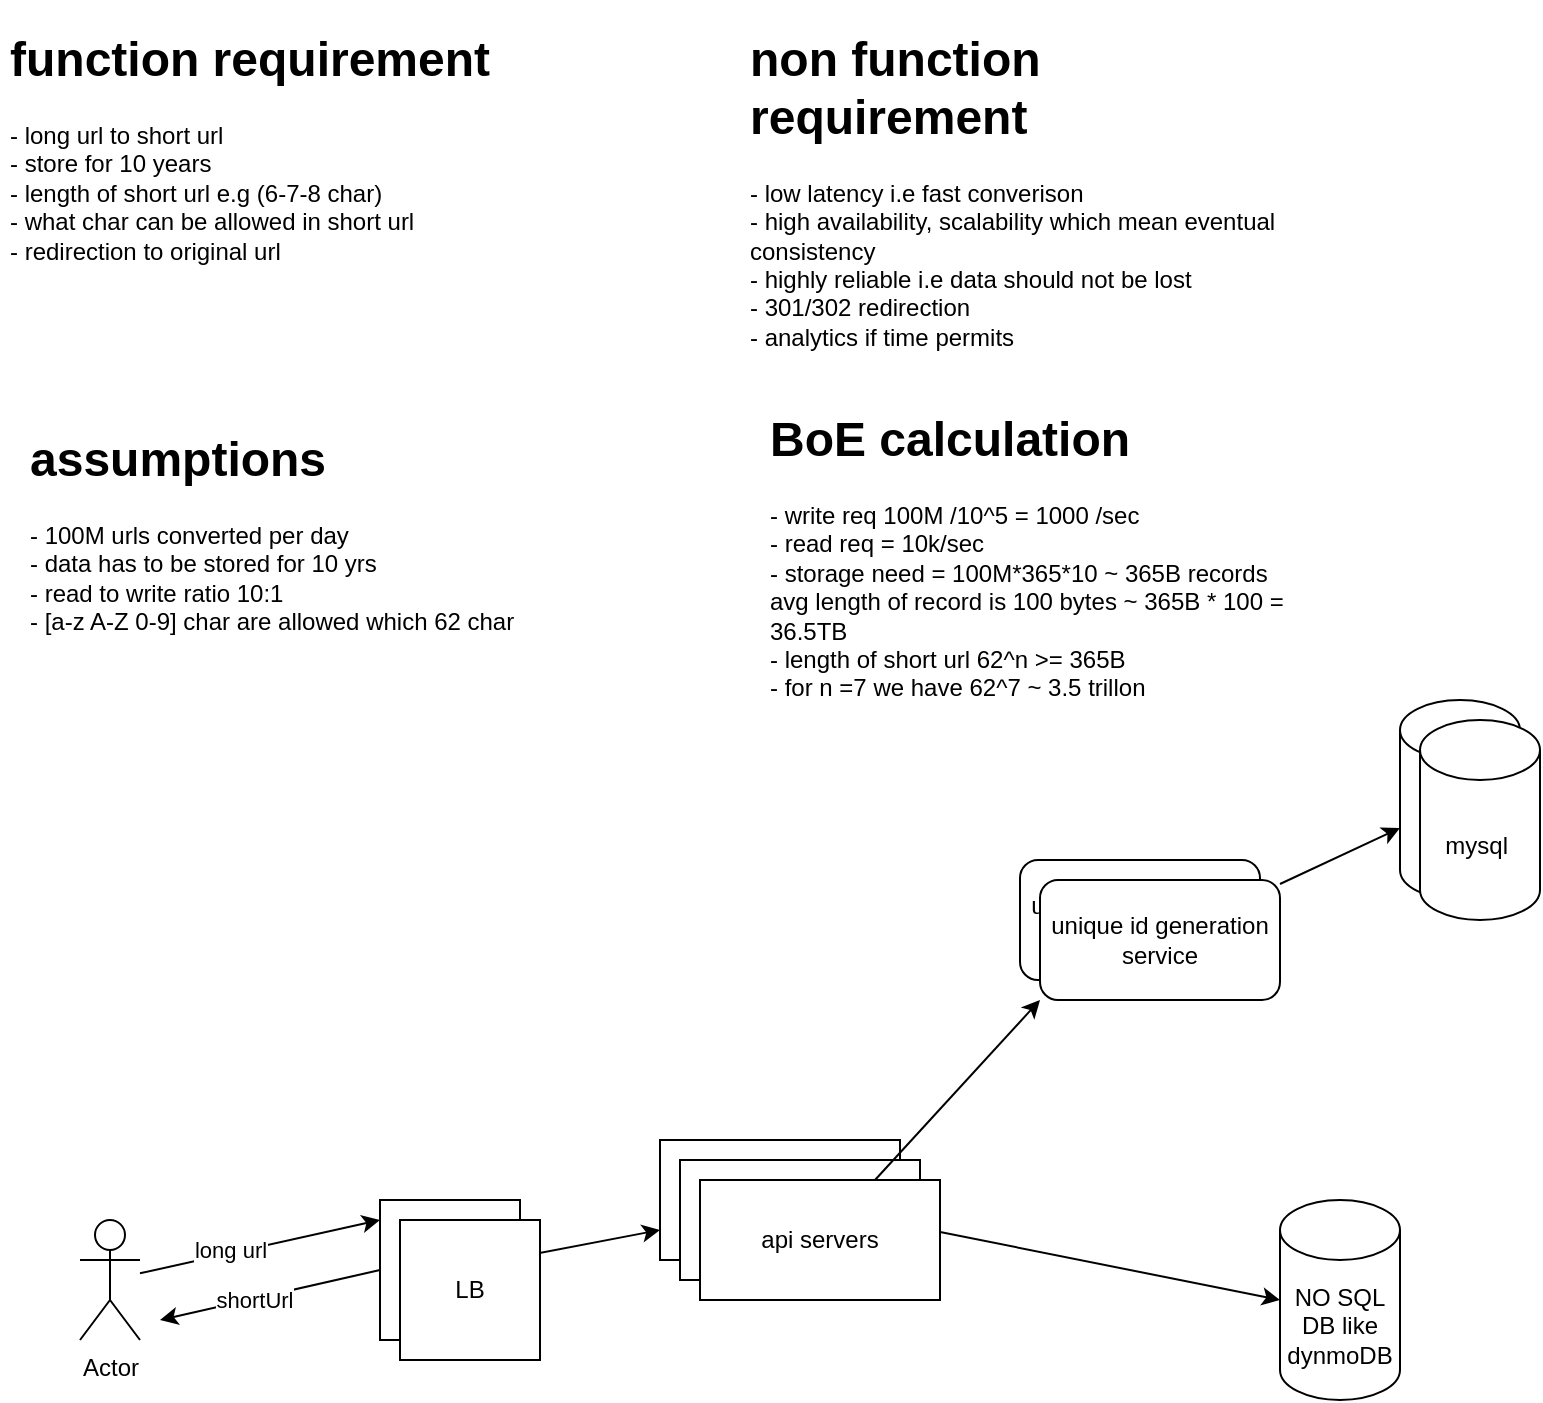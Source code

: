 <mxfile>
    <diagram id="E-xEQBUSB-vokPXqntr5" name="Page-1">
        <mxGraphModel dx="974" dy="576" grid="1" gridSize="10" guides="1" tooltips="1" connect="1" arrows="1" fold="1" page="1" pageScale="1" pageWidth="850" pageHeight="1100" math="0" shadow="0">
            <root>
                <mxCell id="0"/>
                <mxCell id="1" parent="0"/>
                <mxCell id="16" value="&lt;h1&gt;function requirement&amp;nbsp;&lt;/h1&gt;&lt;div&gt;- long url to short url&lt;br&gt;&lt;/div&gt;&lt;div&gt;- store for 10 years&lt;/div&gt;&lt;div&gt;- length of short url e.g (6-7-8 char)&lt;/div&gt;&lt;div&gt;- what char can be allowed in short url&lt;/div&gt;&lt;div&gt;- redirection to original url&lt;/div&gt;" style="text;html=1;strokeColor=none;fillColor=none;spacing=5;spacingTop=-20;whiteSpace=wrap;overflow=hidden;rounded=0;" vertex="1" parent="1">
                    <mxGeometry x="30" y="80" width="300" height="140" as="geometry"/>
                </mxCell>
                <mxCell id="17" value="&lt;h1&gt;non function requirement&amp;nbsp;&lt;/h1&gt;&lt;div&gt;- low latency i.e fast converison&amp;nbsp;&lt;/div&gt;&lt;div&gt;- high availability, scalability which mean eventual consistency&lt;/div&gt;&lt;div&gt;- highly reliable i.e data should not be lost&lt;/div&gt;&lt;div&gt;- 301/302 redirection&lt;/div&gt;&lt;div&gt;- analytics if time permits&lt;/div&gt;" style="text;html=1;strokeColor=none;fillColor=none;spacing=5;spacingTop=-20;whiteSpace=wrap;overflow=hidden;rounded=0;" vertex="1" parent="1">
                    <mxGeometry x="400" y="80" width="300" height="170" as="geometry"/>
                </mxCell>
                <mxCell id="19" value="&lt;h1&gt;assumptions&lt;/h1&gt;&lt;div&gt;- 100M urls converted per day&lt;/div&gt;&lt;div&gt;- data has to be stored for 10 yrs&lt;/div&gt;&lt;div&gt;- read to write ratio 10:1&lt;/div&gt;&lt;div&gt;- [a-z A-Z 0-9] char are allowed which 62 char&lt;/div&gt;&lt;div&gt;&lt;br&gt;&lt;/div&gt;&lt;div&gt;&lt;br&gt;&lt;/div&gt;" style="text;html=1;strokeColor=none;fillColor=none;spacing=5;spacingTop=-20;whiteSpace=wrap;overflow=hidden;rounded=0;" vertex="1" parent="1">
                    <mxGeometry x="40" y="280" width="300" height="140" as="geometry"/>
                </mxCell>
                <mxCell id="20" value="&lt;h1&gt;BoE calculation&lt;/h1&gt;&lt;div&gt;- write req 100M /10^5 = 1000 /sec&amp;nbsp;&lt;/div&gt;&lt;div&gt;- read req = 10k/sec&lt;/div&gt;&lt;div&gt;- storage need = 100M*365*10 ~ 365B records&lt;/div&gt;&lt;div&gt;avg length of record is 100 bytes ~ 365B * 100 = 36.5TB&lt;/div&gt;&lt;div&gt;- length of short url 62^n &amp;gt;= 365B&lt;/div&gt;&lt;div&gt;- for n =7 we have 62^7 ~ 3.5 trillon&amp;nbsp;&lt;/div&gt;&lt;div&gt;&lt;br&gt;&lt;/div&gt;&lt;div&gt;&lt;br&gt;&lt;/div&gt;" style="text;html=1;strokeColor=none;fillColor=none;spacing=5;spacingTop=-20;whiteSpace=wrap;overflow=hidden;rounded=0;" vertex="1" parent="1">
                    <mxGeometry x="410" y="270" width="300" height="170" as="geometry"/>
                </mxCell>
                <mxCell id="24" style="edgeStyle=none;html=1;exitX=0;exitY=0.5;exitDx=0;exitDy=0;" edge="1" parent="1" source="47">
                    <mxGeometry relative="1" as="geometry">
                        <mxPoint x="110" y="730" as="targetPoint"/>
                    </mxGeometry>
                </mxCell>
                <mxCell id="26" value="shortUrl" style="edgeLabel;html=1;align=center;verticalAlign=middle;resizable=0;points=[];" vertex="1" connectable="0" parent="24">
                    <mxGeometry x="0.145" relative="1" as="geometry">
                        <mxPoint as="offset"/>
                    </mxGeometry>
                </mxCell>
                <mxCell id="28" style="edgeStyle=none;html=1;entryX=0;entryY=0.5;entryDx=0;entryDy=0;entryPerimeter=0;" edge="1" parent="1" source="21">
                    <mxGeometry relative="1" as="geometry">
                        <mxPoint x="670" y="720" as="targetPoint"/>
                    </mxGeometry>
                </mxCell>
                <mxCell id="21" value="api servers" style="rounded=0;whiteSpace=wrap;html=1;" vertex="1" parent="1">
                    <mxGeometry x="360" y="640" width="120" height="60" as="geometry"/>
                </mxCell>
                <mxCell id="23" style="edgeStyle=none;html=1;" edge="1" parent="1" source="22">
                    <mxGeometry relative="1" as="geometry">
                        <mxPoint x="220" y="680" as="targetPoint"/>
                    </mxGeometry>
                </mxCell>
                <mxCell id="25" value="long url" style="edgeLabel;html=1;align=center;verticalAlign=middle;resizable=0;points=[];" vertex="1" connectable="0" parent="23">
                    <mxGeometry x="-0.238" y="3" relative="1" as="geometry">
                        <mxPoint y="1" as="offset"/>
                    </mxGeometry>
                </mxCell>
                <mxCell id="22" value="Actor" style="shape=umlActor;verticalLabelPosition=bottom;verticalAlign=top;html=1;outlineConnect=0;" vertex="1" parent="1">
                    <mxGeometry x="70" y="680" width="30" height="60" as="geometry"/>
                </mxCell>
                <mxCell id="34" value="api servers" style="rounded=0;whiteSpace=wrap;html=1;" vertex="1" parent="1">
                    <mxGeometry x="370" y="650" width="120" height="60" as="geometry"/>
                </mxCell>
                <mxCell id="44" style="edgeStyle=none;html=1;entryX=0;entryY=1;entryDx=0;entryDy=0;" edge="1" parent="1" source="35" target="43">
                    <mxGeometry relative="1" as="geometry"/>
                </mxCell>
                <mxCell id="35" value="api servers" style="rounded=0;whiteSpace=wrap;html=1;" vertex="1" parent="1">
                    <mxGeometry x="380" y="660" width="120" height="60" as="geometry"/>
                </mxCell>
                <mxCell id="39" value="unique id generation service" style="rounded=1;whiteSpace=wrap;html=1;" vertex="1" parent="1">
                    <mxGeometry x="540" y="500" width="120" height="60" as="geometry"/>
                </mxCell>
                <mxCell id="46" style="edgeStyle=none;html=1;" edge="1" parent="1" source="43" target="45">
                    <mxGeometry relative="1" as="geometry"/>
                </mxCell>
                <mxCell id="43" value="unique id generation service" style="rounded=1;whiteSpace=wrap;html=1;" vertex="1" parent="1">
                    <mxGeometry x="550" y="510" width="120" height="60" as="geometry"/>
                </mxCell>
                <mxCell id="45" value="mysql&amp;nbsp;" style="shape=cylinder3;whiteSpace=wrap;html=1;boundedLbl=1;backgroundOutline=1;size=15;" vertex="1" parent="1">
                    <mxGeometry x="730" y="420" width="60" height="100" as="geometry"/>
                </mxCell>
                <mxCell id="48" style="edgeStyle=none;html=1;entryX=0;entryY=0.75;entryDx=0;entryDy=0;" edge="1" parent="1" source="47" target="21">
                    <mxGeometry relative="1" as="geometry"/>
                </mxCell>
                <mxCell id="47" value="LB" style="whiteSpace=wrap;html=1;aspect=fixed;" vertex="1" parent="1">
                    <mxGeometry x="220" y="670" width="70" height="70" as="geometry"/>
                </mxCell>
                <mxCell id="49" value="LB" style="whiteSpace=wrap;html=1;aspect=fixed;" vertex="1" parent="1">
                    <mxGeometry x="230" y="680" width="70" height="70" as="geometry"/>
                </mxCell>
                <mxCell id="50" value="NO SQL DB like dynmoDB" style="shape=cylinder3;whiteSpace=wrap;html=1;boundedLbl=1;backgroundOutline=1;size=15;" vertex="1" parent="1">
                    <mxGeometry x="670" y="670" width="60" height="100" as="geometry"/>
                </mxCell>
                <mxCell id="51" value="mysql&amp;nbsp;" style="shape=cylinder3;whiteSpace=wrap;html=1;boundedLbl=1;backgroundOutline=1;size=15;" vertex="1" parent="1">
                    <mxGeometry x="740" y="430" width="60" height="100" as="geometry"/>
                </mxCell>
            </root>
        </mxGraphModel>
    </diagram>
</mxfile>